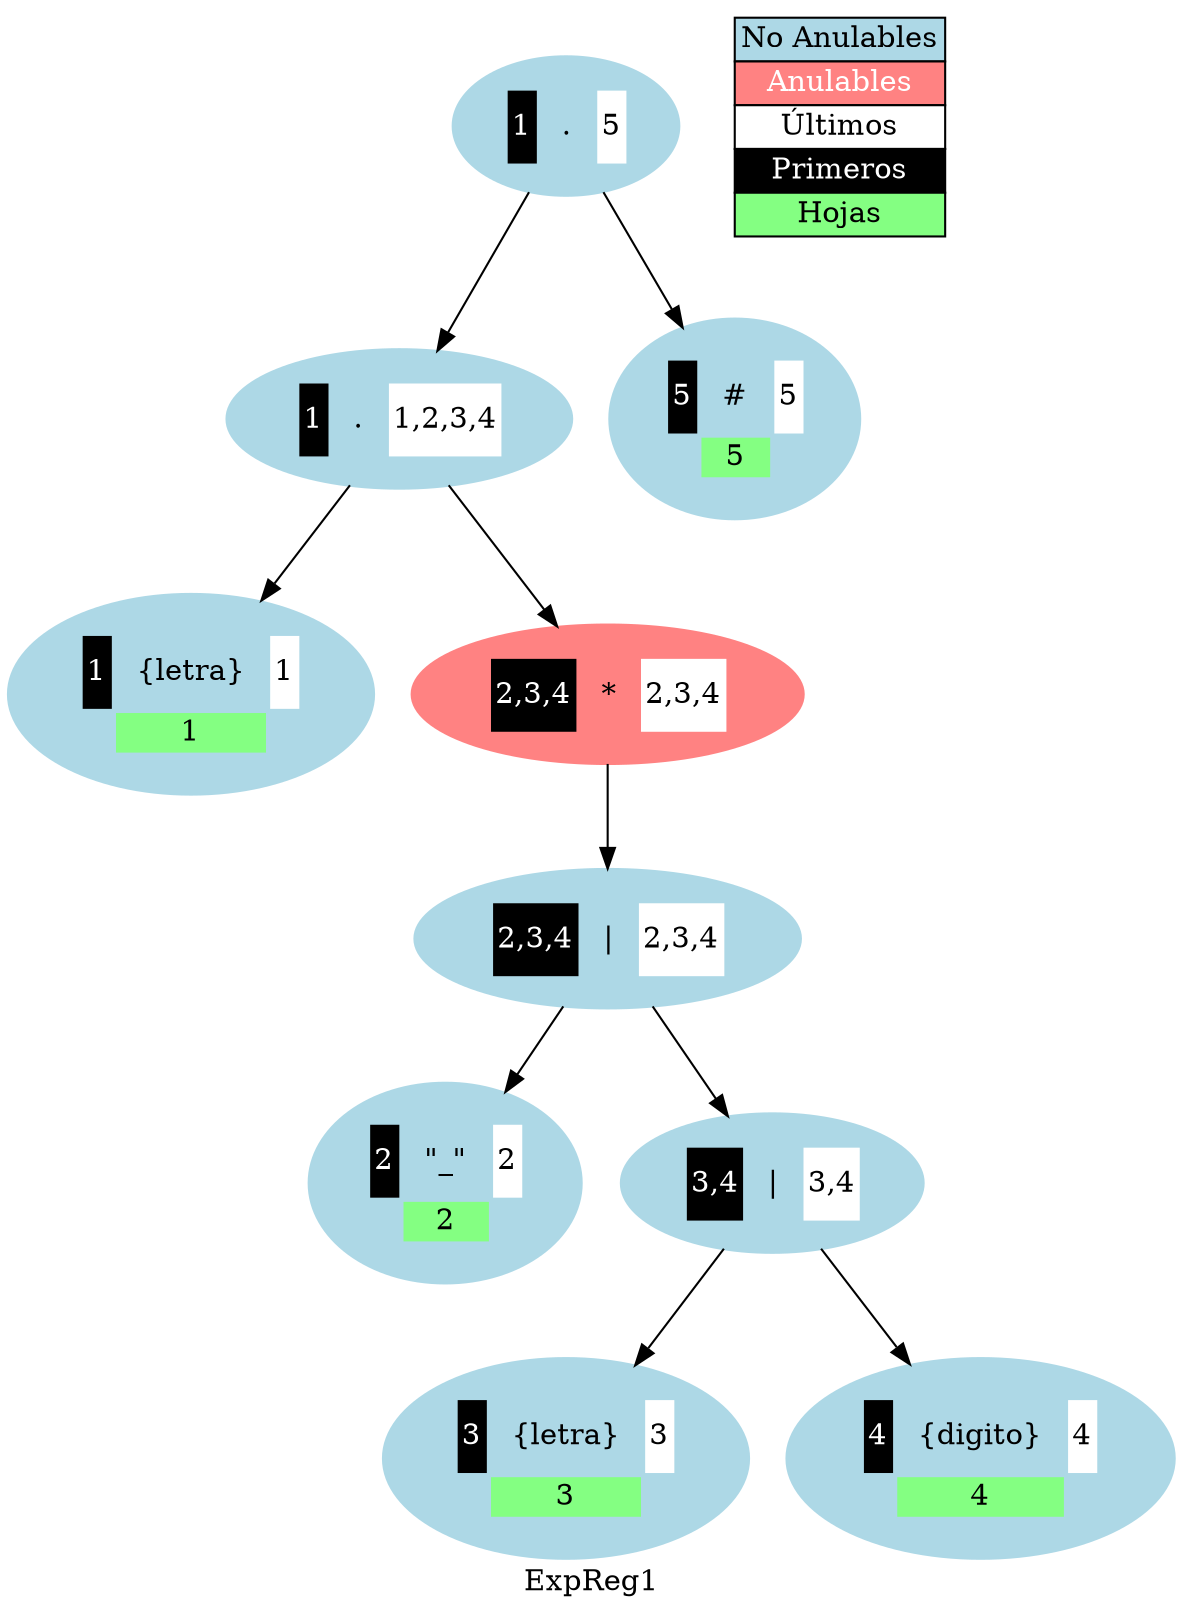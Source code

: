digraph G {Cll1[style=filled color=lightblue label=<<table border="0"><tr><td bgcolor="black"><font color="white">1</font></td><td cellpadding="10">{letra}</td><td bgcolor="white">1</td></tr><tr><td></td><td bgcolor="#84ff82">1</td><td></td></tr></table>>];
Cad1[style=filled color=lightblue label=<<table border="0"><tr><td bgcolor="black"><font color="white">2</font></td><td cellpadding="10">"_"</td><td bgcolor="white">2</td></tr><tr><td></td><td bgcolor="#84ff82">2</td><td></td></tr></table>>];
Cll2[style=filled color=lightblue label=<<table border="0"><tr><td bgcolor="black"><font color="white">3</font></td><td cellpadding="10">{letra}</td><td bgcolor="white">3</td></tr><tr><td></td><td bgcolor="#84ff82">3</td><td></td></tr></table>>];
Cll3[style=filled color=lightblue label=<<table border="0"><tr><td bgcolor="black"><font color="white">4</font></td><td cellpadding="10">{digito}</td><td bgcolor="white">4</td></tr><tr><td></td><td bgcolor="#84ff82">4</td><td></td></tr></table>>];
OR1[style=filled color=lightblue label=<<table border="0"><tr><td bgcolor="black"><font color="white">3,4</font></td><td cellpadding="10">|</td><td bgcolor="white">3,4</td></tr></table>>];
OR2[style=filled color=lightblue label=<<table border="0"><tr><td bgcolor="black"><font color="white">2,3,4</font></td><td cellpadding="10">|</td><td bgcolor="white">2,3,4</td></tr></table>>];
AS1[style=filled color="#ff8282" label=<<table border="0"><tr><td bgcolor="black"><font color="white">2,3,4</font></td><td cellpadding="10">*</td><td bgcolor="white">2,3,4</td></tr></table>>];
P1[style=filled color=lightblue label=<<table border="0"><tr><td bgcolor="black"><font color="white">1</font></td><td cellpadding="10">.</td><td bgcolor="white">1,2,3,4</td></tr></table>>];
HASH [style=filled color=lightblue label=<<table border="0"><tr><td bgcolor="black"><font color="white">5</font></td><td cellpadding="10">#</td><td bgcolor="white">5</td></tr><tr><td></td><td bgcolor="#84ff82">5</td><td></td></tr></table>>];P0[style=filled color=lightblue label=<<table border="0"><tr><td bgcolor="black"><font color="white">1</font></td><td cellpadding="10">.</td><td bgcolor="white">5</td></tr></table>>];
OR1-> {Cll2,Cll3};
OR2-> {Cad1,OR1};
AS1-> {OR2};
P1-> {Cll1,AS1};
P0 -> {P1,HASH};
label = "ExpReg1";types [
   shape=plaintext
   label=<
     <table border="0" cellborder="1" cellspacing="0">
       <tr><td bgcolor="lightblue"><font color="black">No Anulables</font></td></tr>
       <tr><td bgcolor="#ff8282"><font color="white">Anulables</font></td></tr>
       <tr><td bgcolor="white"><font>Últimos</font></td></tr>
       <tr><td bgcolor="black"><font color="white">Primeros</font></td></tr>
       <tr><td bgcolor="#84ff82"><font>Hojas</font></td></tr>
     </table>>
  ];
}